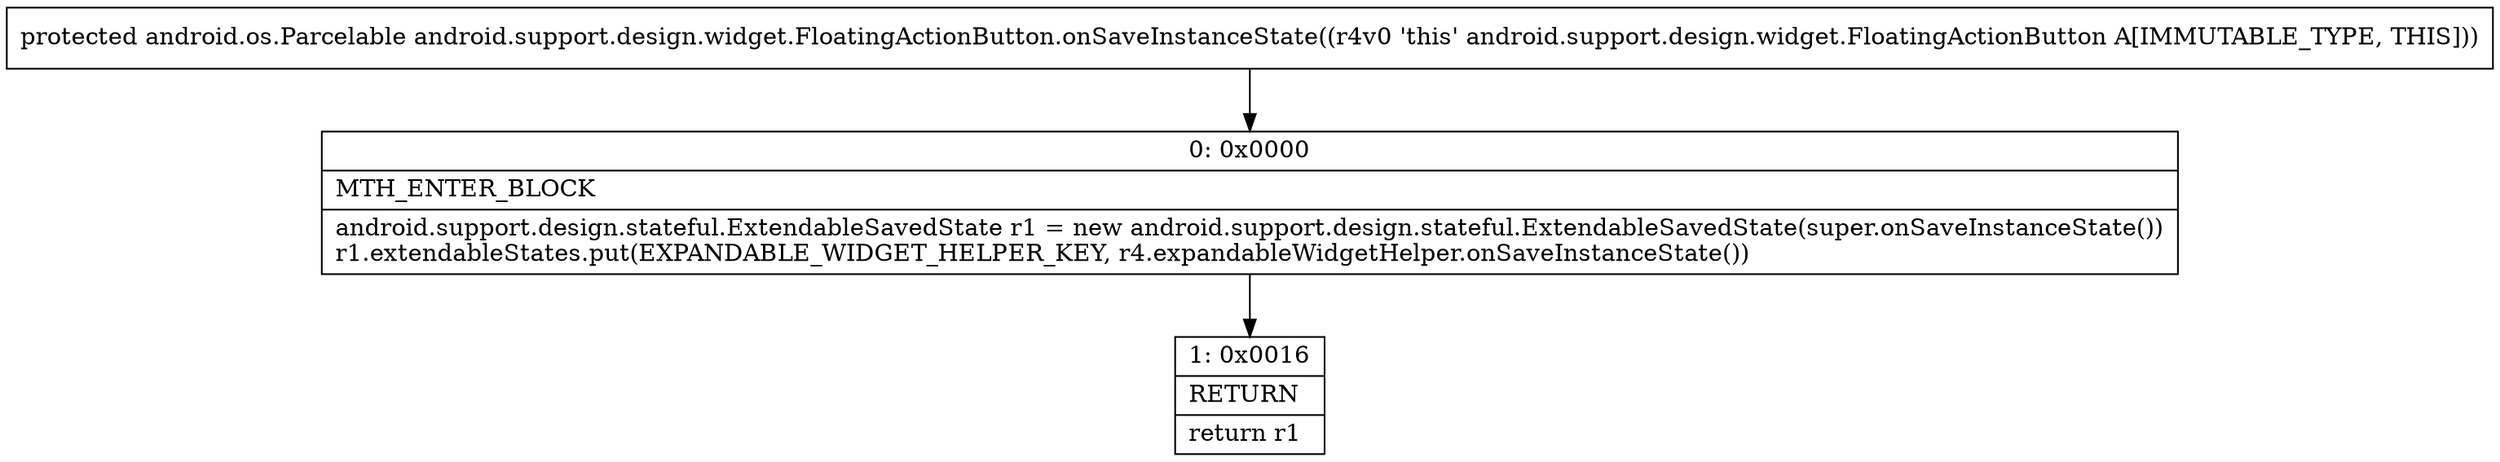 digraph "CFG forandroid.support.design.widget.FloatingActionButton.onSaveInstanceState()Landroid\/os\/Parcelable;" {
Node_0 [shape=record,label="{0\:\ 0x0000|MTH_ENTER_BLOCK\l|android.support.design.stateful.ExtendableSavedState r1 = new android.support.design.stateful.ExtendableSavedState(super.onSaveInstanceState())\lr1.extendableStates.put(EXPANDABLE_WIDGET_HELPER_KEY, r4.expandableWidgetHelper.onSaveInstanceState())\l}"];
Node_1 [shape=record,label="{1\:\ 0x0016|RETURN\l|return r1\l}"];
MethodNode[shape=record,label="{protected android.os.Parcelable android.support.design.widget.FloatingActionButton.onSaveInstanceState((r4v0 'this' android.support.design.widget.FloatingActionButton A[IMMUTABLE_TYPE, THIS])) }"];
MethodNode -> Node_0;
Node_0 -> Node_1;
}

